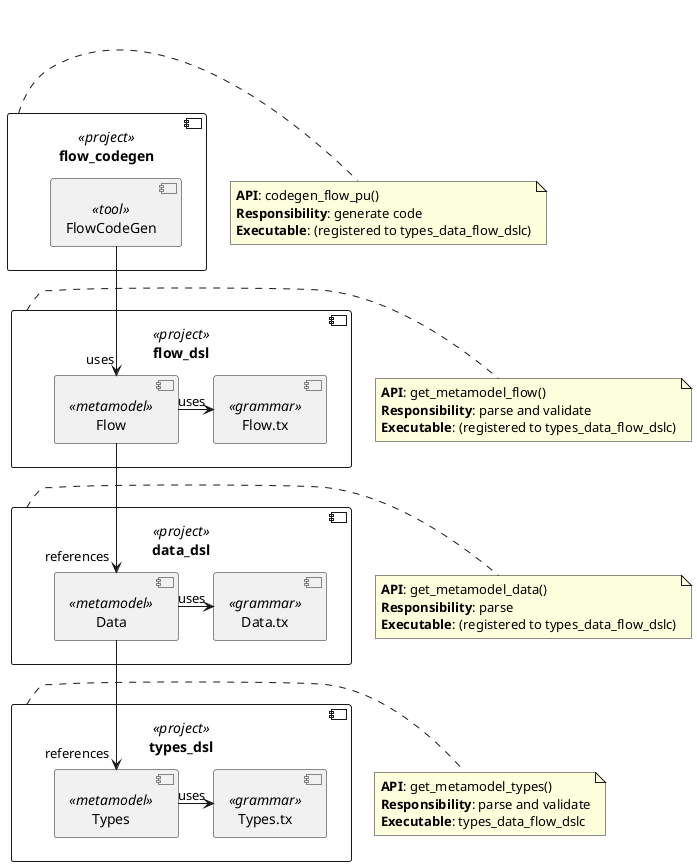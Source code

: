 @startuml

component types_dsl <<project>> {
	component Types <<metamodel>> as Types
	component Types.tx <<grammar>> as TypesG
}
note as TypesNote
**API**: get_metamodel_types()
**Responsibility**: parse and validate
**Executable**: types_data_flow_dslc
end note

component data_dsl <<project>> {
	component Data <<metamodel>> as Data
	component Data.tx <<grammar>> as DataG
}
note as DataNote
**API**: get_metamodel_data()
**Responsibility**: parse
**Executable**: (registered to types_data_flow_dslc)
end note

component flow_dsl <<project>> {
	component Flow <<metamodel>> as Flow
	component Flow.tx <<grammar>> as FlowG
}
note as FlowNote
**API**: get_metamodel_flow()
**Responsibility**: parse and validate
**Executable**: (registered to types_data_flow_dslc)
end note

component flow_codegen <<project>> {
	component FlowCodeGen <<tool>> as FlowCodeGen
}
note as FlowCodeGenNote
**API**: codegen_flow_pu()
**Responsibility**: generate code
**Executable**: (registered to types_data_flow_dslc)
end note


types_dsl . TypesNote
data_dsl . DataNote
flow_dsl . FlowNote
flow_codegen . FlowCodeGenNote

Data --> "references" Types
Flow --> "references" Data

Types -> "uses" TypesG
Data -> "uses" DataG
Flow -> "uses" FlowG
FlowCodeGen --> "uses" Flow

@enduml

